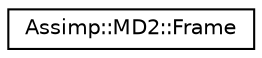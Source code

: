 digraph "Graphical Class Hierarchy"
{
  edge [fontname="Helvetica",fontsize="10",labelfontname="Helvetica",labelfontsize="10"];
  node [fontname="Helvetica",fontsize="10",shape=record];
  rankdir="LR";
  Node1 [label="Assimp::MD2::Frame",height=0.2,width=0.4,color="black", fillcolor="white", style="filled",URL="$struct_assimp_1_1_m_d2_1_1_frame.html",tooltip="Data structure for a MD2 frame. "];
}
